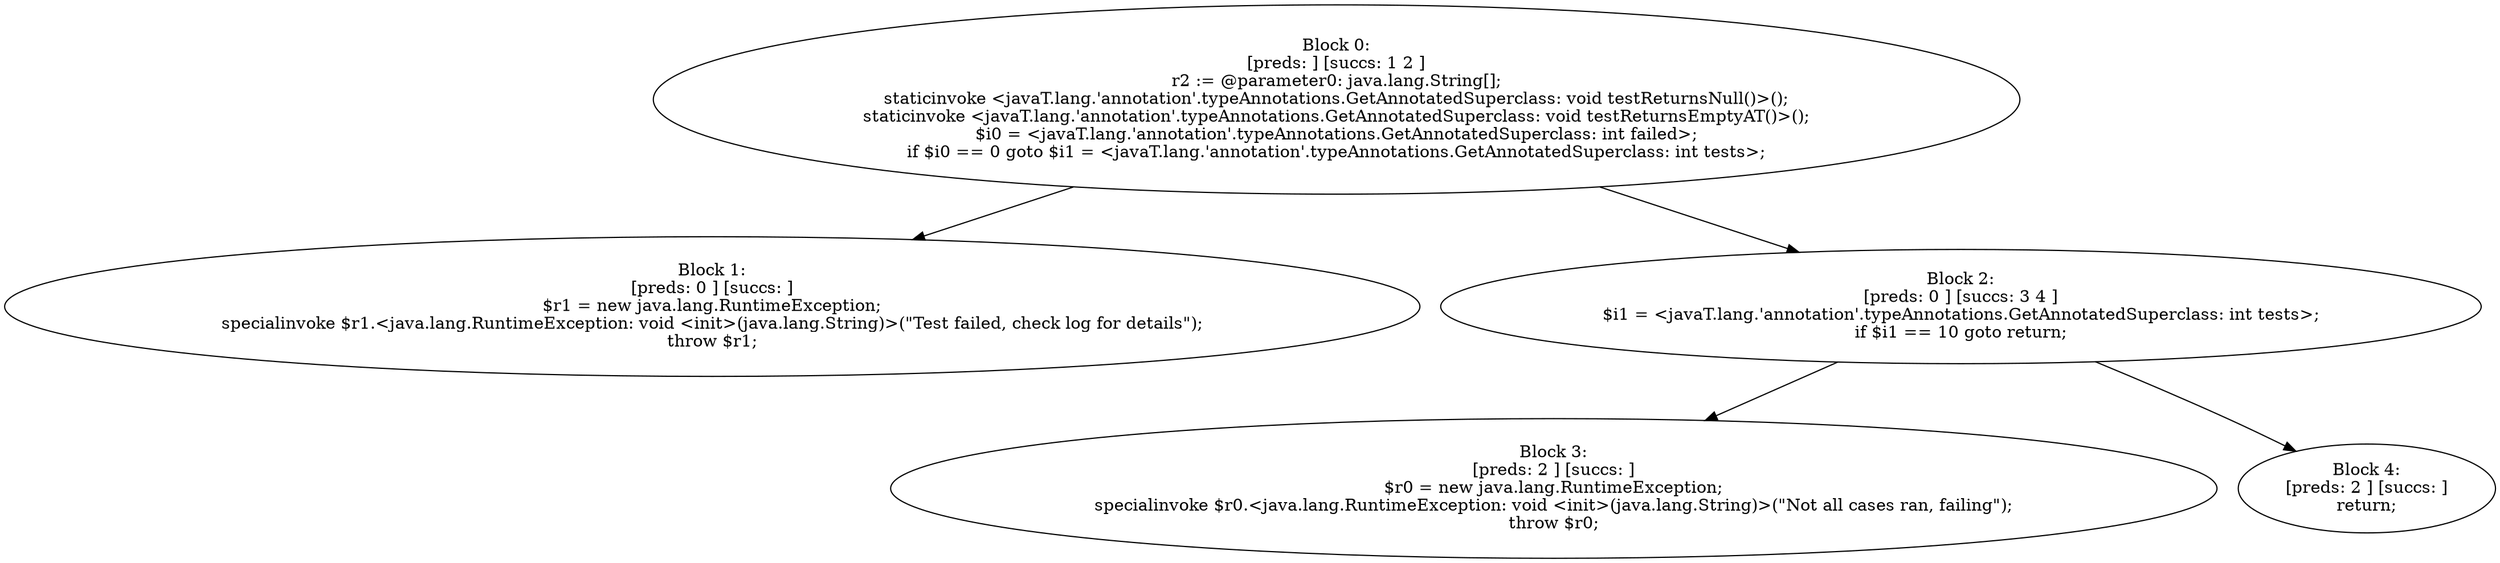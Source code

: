digraph "unitGraph" {
    "Block 0:
[preds: ] [succs: 1 2 ]
r2 := @parameter0: java.lang.String[];
staticinvoke <javaT.lang.'annotation'.typeAnnotations.GetAnnotatedSuperclass: void testReturnsNull()>();
staticinvoke <javaT.lang.'annotation'.typeAnnotations.GetAnnotatedSuperclass: void testReturnsEmptyAT()>();
$i0 = <javaT.lang.'annotation'.typeAnnotations.GetAnnotatedSuperclass: int failed>;
if $i0 == 0 goto $i1 = <javaT.lang.'annotation'.typeAnnotations.GetAnnotatedSuperclass: int tests>;
"
    "Block 1:
[preds: 0 ] [succs: ]
$r1 = new java.lang.RuntimeException;
specialinvoke $r1.<java.lang.RuntimeException: void <init>(java.lang.String)>(\"Test failed, check log for details\");
throw $r1;
"
    "Block 2:
[preds: 0 ] [succs: 3 4 ]
$i1 = <javaT.lang.'annotation'.typeAnnotations.GetAnnotatedSuperclass: int tests>;
if $i1 == 10 goto return;
"
    "Block 3:
[preds: 2 ] [succs: ]
$r0 = new java.lang.RuntimeException;
specialinvoke $r0.<java.lang.RuntimeException: void <init>(java.lang.String)>(\"Not all cases ran, failing\");
throw $r0;
"
    "Block 4:
[preds: 2 ] [succs: ]
return;
"
    "Block 0:
[preds: ] [succs: 1 2 ]
r2 := @parameter0: java.lang.String[];
staticinvoke <javaT.lang.'annotation'.typeAnnotations.GetAnnotatedSuperclass: void testReturnsNull()>();
staticinvoke <javaT.lang.'annotation'.typeAnnotations.GetAnnotatedSuperclass: void testReturnsEmptyAT()>();
$i0 = <javaT.lang.'annotation'.typeAnnotations.GetAnnotatedSuperclass: int failed>;
if $i0 == 0 goto $i1 = <javaT.lang.'annotation'.typeAnnotations.GetAnnotatedSuperclass: int tests>;
"->"Block 1:
[preds: 0 ] [succs: ]
$r1 = new java.lang.RuntimeException;
specialinvoke $r1.<java.lang.RuntimeException: void <init>(java.lang.String)>(\"Test failed, check log for details\");
throw $r1;
";
    "Block 0:
[preds: ] [succs: 1 2 ]
r2 := @parameter0: java.lang.String[];
staticinvoke <javaT.lang.'annotation'.typeAnnotations.GetAnnotatedSuperclass: void testReturnsNull()>();
staticinvoke <javaT.lang.'annotation'.typeAnnotations.GetAnnotatedSuperclass: void testReturnsEmptyAT()>();
$i0 = <javaT.lang.'annotation'.typeAnnotations.GetAnnotatedSuperclass: int failed>;
if $i0 == 0 goto $i1 = <javaT.lang.'annotation'.typeAnnotations.GetAnnotatedSuperclass: int tests>;
"->"Block 2:
[preds: 0 ] [succs: 3 4 ]
$i1 = <javaT.lang.'annotation'.typeAnnotations.GetAnnotatedSuperclass: int tests>;
if $i1 == 10 goto return;
";
    "Block 2:
[preds: 0 ] [succs: 3 4 ]
$i1 = <javaT.lang.'annotation'.typeAnnotations.GetAnnotatedSuperclass: int tests>;
if $i1 == 10 goto return;
"->"Block 3:
[preds: 2 ] [succs: ]
$r0 = new java.lang.RuntimeException;
specialinvoke $r0.<java.lang.RuntimeException: void <init>(java.lang.String)>(\"Not all cases ran, failing\");
throw $r0;
";
    "Block 2:
[preds: 0 ] [succs: 3 4 ]
$i1 = <javaT.lang.'annotation'.typeAnnotations.GetAnnotatedSuperclass: int tests>;
if $i1 == 10 goto return;
"->"Block 4:
[preds: 2 ] [succs: ]
return;
";
}
